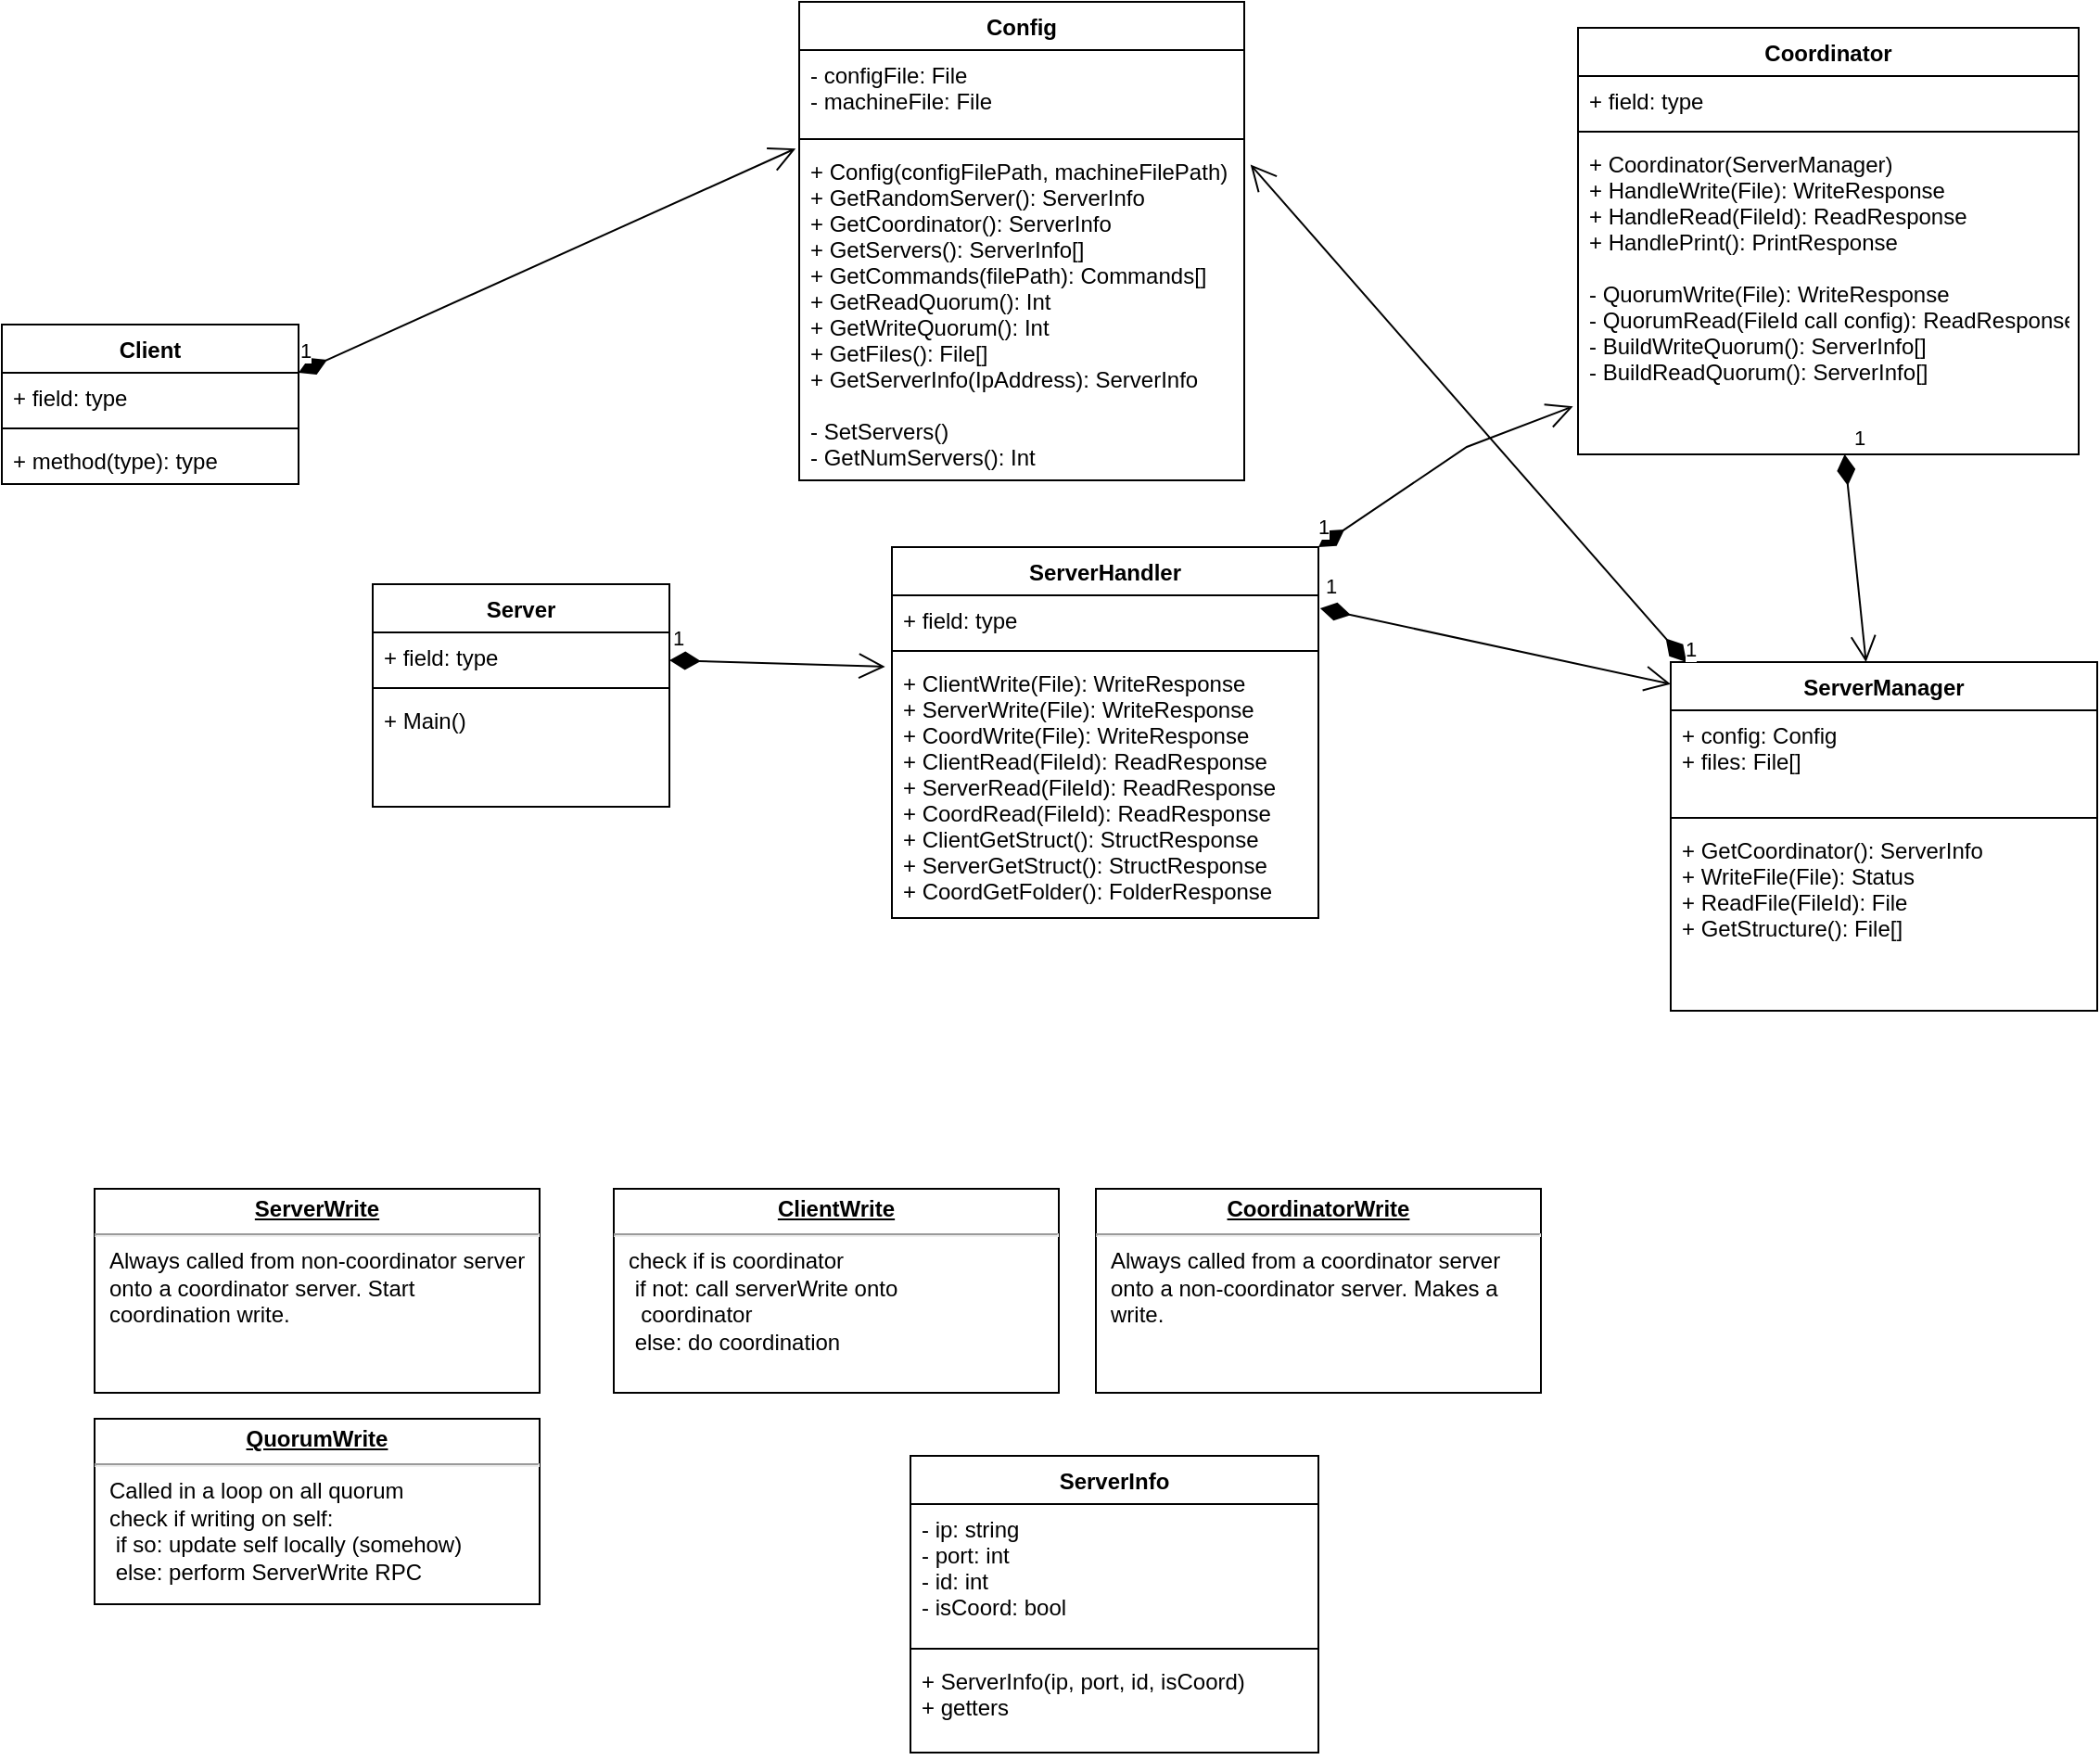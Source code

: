 <mxfile version="17.4.1" type="device"><diagram id="Bppl6WhwYldubE2SeQ56" name="Page-1"><mxGraphModel dx="325" dy="216" grid="1" gridSize="10" guides="1" tooltips="1" connect="1" arrows="1" fold="1" page="1" pageScale="1" pageWidth="850" pageHeight="1100" math="0" shadow="0"><root><mxCell id="0"/><mxCell id="1" parent="0"/><mxCell id="kR7GLbb9H5WtAhewB0m8-1" value="ServerHandler&#xa;" style="swimlane;fontStyle=1;align=center;verticalAlign=top;childLayout=stackLayout;horizontal=1;startSize=26;horizontalStack=0;resizeParent=1;resizeParentMax=0;resizeLast=0;collapsible=1;marginBottom=0;" parent="1" vertex="1"><mxGeometry x="510" y="394" width="230" height="200" as="geometry"/></mxCell><mxCell id="kR7GLbb9H5WtAhewB0m8-2" value="+ field: type" style="text;strokeColor=none;fillColor=none;align=left;verticalAlign=top;spacingLeft=4;spacingRight=4;overflow=hidden;rotatable=0;points=[[0,0.5],[1,0.5]];portConstraint=eastwest;" parent="kR7GLbb9H5WtAhewB0m8-1" vertex="1"><mxGeometry y="26" width="230" height="26" as="geometry"/></mxCell><mxCell id="kR7GLbb9H5WtAhewB0m8-3" value="" style="line;strokeWidth=1;fillColor=none;align=left;verticalAlign=middle;spacingTop=-1;spacingLeft=3;spacingRight=3;rotatable=0;labelPosition=right;points=[];portConstraint=eastwest;" parent="kR7GLbb9H5WtAhewB0m8-1" vertex="1"><mxGeometry y="52" width="230" height="8" as="geometry"/></mxCell><mxCell id="kR7GLbb9H5WtAhewB0m8-4" value="+ ClientWrite(File): WriteResponse &#xa;+ ServerWrite(File): WriteResponse&#xa;+ CoordWrite(File): WriteResponse&#xa;+ ClientRead(FileId): ReadResponse&#xa;+ ServerRead(FileId): ReadResponse&#xa;+ CoordRead(FileId): ReadResponse&#xa;+ ClientGetStruct(): StructResponse&#xa;+ ServerGetStruct(): StructResponse&#xa;+ CoordGetFolder(): FolderResponse" style="text;strokeColor=none;fillColor=none;align=left;verticalAlign=top;spacingLeft=4;spacingRight=4;overflow=hidden;rotatable=0;points=[[0,0.5],[1,0.5]];portConstraint=eastwest;" parent="kR7GLbb9H5WtAhewB0m8-1" vertex="1"><mxGeometry y="60" width="230" height="140" as="geometry"/></mxCell><mxCell id="kR7GLbb9H5WtAhewB0m8-5" value="Client" style="swimlane;fontStyle=1;align=center;verticalAlign=top;childLayout=stackLayout;horizontal=1;startSize=26;horizontalStack=0;resizeParent=1;resizeParentMax=0;resizeLast=0;collapsible=1;marginBottom=0;" parent="1" vertex="1"><mxGeometry x="30" y="274" width="160" height="86" as="geometry"/></mxCell><mxCell id="kR7GLbb9H5WtAhewB0m8-6" value="+ field: type" style="text;strokeColor=none;fillColor=none;align=left;verticalAlign=top;spacingLeft=4;spacingRight=4;overflow=hidden;rotatable=0;points=[[0,0.5],[1,0.5]];portConstraint=eastwest;" parent="kR7GLbb9H5WtAhewB0m8-5" vertex="1"><mxGeometry y="26" width="160" height="26" as="geometry"/></mxCell><mxCell id="kR7GLbb9H5WtAhewB0m8-7" value="" style="line;strokeWidth=1;fillColor=none;align=left;verticalAlign=middle;spacingTop=-1;spacingLeft=3;spacingRight=3;rotatable=0;labelPosition=right;points=[];portConstraint=eastwest;" parent="kR7GLbb9H5WtAhewB0m8-5" vertex="1"><mxGeometry y="52" width="160" height="8" as="geometry"/></mxCell><mxCell id="kR7GLbb9H5WtAhewB0m8-8" value="+ method(type): type" style="text;strokeColor=none;fillColor=none;align=left;verticalAlign=top;spacingLeft=4;spacingRight=4;overflow=hidden;rotatable=0;points=[[0,0.5],[1,0.5]];portConstraint=eastwest;" parent="kR7GLbb9H5WtAhewB0m8-5" vertex="1"><mxGeometry y="60" width="160" height="26" as="geometry"/></mxCell><mxCell id="kR7GLbb9H5WtAhewB0m8-9" value="Coordinator" style="swimlane;fontStyle=1;align=center;verticalAlign=top;childLayout=stackLayout;horizontal=1;startSize=26;horizontalStack=0;resizeParent=1;resizeParentMax=0;resizeLast=0;collapsible=1;marginBottom=0;" parent="1" vertex="1"><mxGeometry x="880" y="114" width="270" height="230" as="geometry"/></mxCell><mxCell id="kR7GLbb9H5WtAhewB0m8-10" value="+ field: type" style="text;strokeColor=none;fillColor=none;align=left;verticalAlign=top;spacingLeft=4;spacingRight=4;overflow=hidden;rotatable=0;points=[[0,0.5],[1,0.5]];portConstraint=eastwest;" parent="kR7GLbb9H5WtAhewB0m8-9" vertex="1"><mxGeometry y="26" width="270" height="26" as="geometry"/></mxCell><mxCell id="kR7GLbb9H5WtAhewB0m8-11" value="" style="line;strokeWidth=1;fillColor=none;align=left;verticalAlign=middle;spacingTop=-1;spacingLeft=3;spacingRight=3;rotatable=0;labelPosition=right;points=[];portConstraint=eastwest;" parent="kR7GLbb9H5WtAhewB0m8-9" vertex="1"><mxGeometry y="52" width="270" height="8" as="geometry"/></mxCell><mxCell id="kR7GLbb9H5WtAhewB0m8-12" value="+ Coordinator(ServerManager)&#xa;+ HandleWrite(File): WriteResponse&#xa;+ HandleRead(FileId): ReadResponse&#xa;+ HandlePrint(): PrintResponse&#xa;&#xa;- QuorumWrite(File): WriteResponse&#xa;- QuorumRead(FileId call config): ReadResponse&#xa;- BuildWriteQuorum(): ServerInfo[]&#xa;- BuildReadQuorum(): ServerInfo[]&#xa;" style="text;strokeColor=none;fillColor=none;align=left;verticalAlign=top;spacingLeft=4;spacingRight=4;overflow=hidden;rotatable=0;points=[[0,0.5],[1,0.5]];portConstraint=eastwest;" parent="kR7GLbb9H5WtAhewB0m8-9" vertex="1"><mxGeometry y="60" width="270" height="170" as="geometry"/></mxCell><mxCell id="kR7GLbb9H5WtAhewB0m8-16" value="Server" style="swimlane;fontStyle=1;align=center;verticalAlign=top;childLayout=stackLayout;horizontal=1;startSize=26;horizontalStack=0;resizeParent=1;resizeParentMax=0;resizeLast=0;collapsible=1;marginBottom=0;" parent="1" vertex="1"><mxGeometry x="230" y="414" width="160" height="120" as="geometry"/></mxCell><mxCell id="kR7GLbb9H5WtAhewB0m8-17" value="+ field: type" style="text;strokeColor=none;fillColor=none;align=left;verticalAlign=top;spacingLeft=4;spacingRight=4;overflow=hidden;rotatable=0;points=[[0,0.5],[1,0.5]];portConstraint=eastwest;" parent="kR7GLbb9H5WtAhewB0m8-16" vertex="1"><mxGeometry y="26" width="160" height="26" as="geometry"/></mxCell><mxCell id="kR7GLbb9H5WtAhewB0m8-18" value="" style="line;strokeWidth=1;fillColor=none;align=left;verticalAlign=middle;spacingTop=-1;spacingLeft=3;spacingRight=3;rotatable=0;labelPosition=right;points=[];portConstraint=eastwest;" parent="kR7GLbb9H5WtAhewB0m8-16" vertex="1"><mxGeometry y="52" width="160" height="8" as="geometry"/></mxCell><mxCell id="kR7GLbb9H5WtAhewB0m8-19" value="+ Main()" style="text;strokeColor=none;fillColor=none;align=left;verticalAlign=top;spacingLeft=4;spacingRight=4;overflow=hidden;rotatable=0;points=[[0,0.5],[1,0.5]];portConstraint=eastwest;" parent="kR7GLbb9H5WtAhewB0m8-16" vertex="1"><mxGeometry y="60" width="160" height="60" as="geometry"/></mxCell><mxCell id="kR7GLbb9H5WtAhewB0m8-20" value="1" style="endArrow=open;html=1;endSize=12;startArrow=diamondThin;startSize=14;startFill=1;align=left;verticalAlign=bottom;rounded=0;entryX=-0.016;entryY=0.032;entryDx=0;entryDy=0;entryPerimeter=0;" parent="1" target="kR7GLbb9H5WtAhewB0m8-4" edge="1"><mxGeometry x="-1" y="3" relative="1" as="geometry"><mxPoint x="389.998" y="455.0" as="sourcePoint"/><mxPoint x="429.34" y="254" as="targetPoint"/></mxGeometry></mxCell><mxCell id="2d_RrzqYVR3t4jyTf96W-2" value="&lt;p style=&quot;margin: 0px ; margin-top: 4px ; text-align: center ; text-decoration: underline&quot;&gt;&lt;b&gt;ServerWrite&lt;/b&gt;&lt;/p&gt;&lt;hr&gt;&lt;p style=&quot;margin: 0px ; margin-left: 8px&quot;&gt;Always called from non-coordinator server&lt;/p&gt;&lt;p style=&quot;margin: 0px ; margin-left: 8px&quot;&gt;onto a coordinator server. Start&amp;nbsp;&lt;/p&gt;&lt;p style=&quot;margin: 0px ; margin-left: 8px&quot;&gt;coordination write.&lt;/p&gt;&lt;p style=&quot;margin: 0px ; margin-left: 8px&quot;&gt;&lt;span style=&quot;white-space: pre&quot;&gt;&lt;br&gt;&lt;/span&gt;&lt;/p&gt;" style="verticalAlign=top;align=left;overflow=fill;fontSize=12;fontFamily=Helvetica;html=1;" vertex="1" parent="1"><mxGeometry x="80" y="740" width="240" height="110" as="geometry"/></mxCell><mxCell id="2d_RrzqYVR3t4jyTf96W-4" value="&lt;p style=&quot;margin: 0px ; margin-top: 4px ; text-align: center ; text-decoration: underline&quot;&gt;&lt;b&gt;ClientWrite&lt;/b&gt;&lt;/p&gt;&lt;hr&gt;&lt;p style=&quot;margin: 0px ; margin-left: 8px&quot;&gt;check if is coordinator&lt;/p&gt;&lt;p style=&quot;margin: 0px ; margin-left: 8px&quot;&gt;&lt;span style=&quot;white-space: pre&quot;&gt;	if not: call serverWrite onto&amp;nbsp;&lt;/span&gt;&lt;/p&gt;&lt;p style=&quot;margin: 0px ; margin-left: 8px&quot;&gt;&lt;span style=&quot;white-space: pre&quot;&gt;&lt;span style=&quot;white-space: pre&quot;&gt;	&lt;span style=&quot;white-space: pre&quot;&gt;	coordinator&lt;/span&gt;&lt;/span&gt;&lt;/span&gt;&lt;/p&gt;&lt;p style=&quot;margin: 0px ; margin-left: 8px&quot;&gt;&lt;span style=&quot;white-space: pre&quot;&gt;&lt;span style=&quot;white-space: pre&quot;&gt;	else: do coordination&lt;/span&gt;&lt;br&gt;&lt;/span&gt;&lt;br&gt;&lt;/p&gt;" style="verticalAlign=top;align=left;overflow=fill;fontSize=12;fontFamily=Helvetica;html=1;" vertex="1" parent="1"><mxGeometry x="360" y="740" width="240" height="110" as="geometry"/></mxCell><mxCell id="2d_RrzqYVR3t4jyTf96W-5" value="&lt;p style=&quot;margin: 0px ; margin-top: 4px ; text-align: center ; text-decoration: underline&quot;&gt;&lt;b&gt;QuorumWrite&lt;/b&gt;&lt;/p&gt;&lt;hr&gt;&lt;p style=&quot;margin: 0px ; margin-left: 8px&quot;&gt;Called in a loop on all quorum&lt;/p&gt;&lt;p style=&quot;margin: 0px ; margin-left: 8px&quot;&gt;check if writing on self:&lt;/p&gt;&lt;p style=&quot;margin: 0px ; margin-left: 8px&quot;&gt;&lt;span style=&quot;white-space: pre&quot;&gt;	if so: update self locally (somehow)&lt;/span&gt;&lt;br&gt;&lt;/p&gt;&lt;p style=&quot;margin: 0px ; margin-left: 8px&quot;&gt;&lt;span style=&quot;white-space: pre&quot;&gt;&lt;span style=&quot;white-space: pre&quot;&gt;	else: perform ServerWrite RPC&lt;/span&gt;&lt;br&gt;&lt;/span&gt;&lt;/p&gt;&lt;p style=&quot;margin: 0px ; margin-left: 8px&quot;&gt;&lt;span style=&quot;white-space: pre&quot;&gt;&lt;br&gt;&lt;/span&gt;&lt;/p&gt;" style="verticalAlign=top;align=left;overflow=fill;fontSize=12;fontFamily=Helvetica;html=1;" vertex="1" parent="1"><mxGeometry x="80" y="864" width="240" height="100" as="geometry"/></mxCell><mxCell id="2d_RrzqYVR3t4jyTf96W-6" value="&lt;p style=&quot;margin: 0px ; margin-top: 4px ; text-align: center ; text-decoration: underline&quot;&gt;&lt;b&gt;CoordinatorWrite&lt;/b&gt;&lt;/p&gt;&lt;hr&gt;&lt;p style=&quot;margin: 0px ; margin-left: 8px&quot;&gt;Always called from a coordinator server&lt;/p&gt;&lt;p style=&quot;margin: 0px ; margin-left: 8px&quot;&gt;onto a non-coordinator server. Makes a&lt;/p&gt;&lt;p style=&quot;margin: 0px ; margin-left: 8px&quot;&gt;write.&lt;/p&gt;&lt;p style=&quot;margin: 0px ; margin-left: 8px&quot;&gt;&lt;span style=&quot;white-space: pre&quot;&gt;&lt;br&gt;&lt;/span&gt;&lt;/p&gt;" style="verticalAlign=top;align=left;overflow=fill;fontSize=12;fontFamily=Helvetica;html=1;" vertex="1" parent="1"><mxGeometry x="620" y="740" width="240" height="110" as="geometry"/></mxCell><mxCell id="2d_RrzqYVR3t4jyTf96W-7" value="Config" style="swimlane;fontStyle=1;align=center;verticalAlign=top;childLayout=stackLayout;horizontal=1;startSize=26;horizontalStack=0;resizeParent=1;resizeParentMax=0;resizeLast=0;collapsible=1;marginBottom=0;" vertex="1" parent="1"><mxGeometry x="460" y="100" width="240" height="258" as="geometry"/></mxCell><mxCell id="2d_RrzqYVR3t4jyTf96W-8" value="- configFile: File&#xa;- machineFile: File" style="text;strokeColor=none;fillColor=none;align=left;verticalAlign=top;spacingLeft=4;spacingRight=4;overflow=hidden;rotatable=0;points=[[0,0.5],[1,0.5]];portConstraint=eastwest;" vertex="1" parent="2d_RrzqYVR3t4jyTf96W-7"><mxGeometry y="26" width="240" height="44" as="geometry"/></mxCell><mxCell id="2d_RrzqYVR3t4jyTf96W-9" value="" style="line;strokeWidth=1;fillColor=none;align=left;verticalAlign=middle;spacingTop=-1;spacingLeft=3;spacingRight=3;rotatable=0;labelPosition=right;points=[];portConstraint=eastwest;" vertex="1" parent="2d_RrzqYVR3t4jyTf96W-7"><mxGeometry y="70" width="240" height="8" as="geometry"/></mxCell><mxCell id="2d_RrzqYVR3t4jyTf96W-10" value="+ Config(configFilePath, machineFilePath)&#xa;+ GetRandomServer(): ServerInfo&#xa;+ GetCoordinator(): ServerInfo&#xa;+ GetServers(): ServerInfo[]&#xa;+ GetCommands(filePath): Commands[]&#xa;+ GetReadQuorum(): Int&#xa;+ GetWriteQuorum(): Int&#xa;+ GetFiles(): File[]&#xa;+ GetServerInfo(IpAddress): ServerInfo&#xa;&#xa;- SetServers()&#xa;- GetNumServers(): Int" style="text;strokeColor=none;fillColor=none;align=left;verticalAlign=top;spacingLeft=4;spacingRight=4;overflow=hidden;rotatable=0;points=[[0,0.5],[1,0.5]];portConstraint=eastwest;" vertex="1" parent="2d_RrzqYVR3t4jyTf96W-7"><mxGeometry y="78" width="240" height="180" as="geometry"/></mxCell><mxCell id="2d_RrzqYVR3t4jyTf96W-11" value="1" style="endArrow=open;html=1;endSize=12;startArrow=diamondThin;startSize=14;startFill=1;align=left;verticalAlign=bottom;rounded=0;entryX=-0.008;entryY=0.006;entryDx=0;entryDy=0;entryPerimeter=0;" edge="1" parent="1" source="kR7GLbb9H5WtAhewB0m8-6" target="2d_RrzqYVR3t4jyTf96W-10"><mxGeometry x="-1" y="3" relative="1" as="geometry"><mxPoint x="230.48" y="313.198" as="sourcePoint"/><mxPoint x="346.32" y="298.1" as="targetPoint"/><Array as="points"><mxPoint x="190" y="300"/></Array></mxGeometry></mxCell><mxCell id="2d_RrzqYVR3t4jyTf96W-12" value="1" style="endArrow=open;html=1;endSize=12;startArrow=diamondThin;startSize=14;startFill=1;align=left;verticalAlign=bottom;rounded=0;exitX=1.004;exitY=0.269;exitDx=0;exitDy=0;exitPerimeter=0;entryX=0;entryY=0.063;entryDx=0;entryDy=0;entryPerimeter=0;" edge="1" parent="1" source="kR7GLbb9H5WtAhewB0m8-2" target="2d_RrzqYVR3t4jyTf96W-13"><mxGeometry x="-1" y="3" relative="1" as="geometry"><mxPoint x="833.678" y="391.8" as="sourcePoint"/><mxPoint x="810" y="364" as="targetPoint"/></mxGeometry></mxCell><mxCell id="2d_RrzqYVR3t4jyTf96W-13" value="ServerManager" style="swimlane;fontStyle=1;align=center;verticalAlign=top;childLayout=stackLayout;horizontal=1;startSize=26;horizontalStack=0;resizeParent=1;resizeParentMax=0;resizeLast=0;collapsible=1;marginBottom=0;" vertex="1" parent="1"><mxGeometry x="930" y="456" width="230" height="188" as="geometry"/></mxCell><mxCell id="2d_RrzqYVR3t4jyTf96W-14" value="+ config: Config&#xa;+ files: File[]" style="text;strokeColor=none;fillColor=none;align=left;verticalAlign=top;spacingLeft=4;spacingRight=4;overflow=hidden;rotatable=0;points=[[0,0.5],[1,0.5]];portConstraint=eastwest;" vertex="1" parent="2d_RrzqYVR3t4jyTf96W-13"><mxGeometry y="26" width="230" height="54" as="geometry"/></mxCell><mxCell id="2d_RrzqYVR3t4jyTf96W-15" value="" style="line;strokeWidth=1;fillColor=none;align=left;verticalAlign=middle;spacingTop=-1;spacingLeft=3;spacingRight=3;rotatable=0;labelPosition=right;points=[];portConstraint=eastwest;" vertex="1" parent="2d_RrzqYVR3t4jyTf96W-13"><mxGeometry y="80" width="230" height="8" as="geometry"/></mxCell><mxCell id="2d_RrzqYVR3t4jyTf96W-16" value="+ GetCoordinator(): ServerInfo&#xa;+ WriteFile(File): Status&#xa;+ ReadFile(FileId): File&#xa;+ GetStructure(): File[]" style="text;strokeColor=none;fillColor=none;align=left;verticalAlign=top;spacingLeft=4;spacingRight=4;overflow=hidden;rotatable=0;points=[[0,0.5],[1,0.5]];portConstraint=eastwest;" vertex="1" parent="2d_RrzqYVR3t4jyTf96W-13"><mxGeometry y="88" width="230" height="100" as="geometry"/></mxCell><mxCell id="2d_RrzqYVR3t4jyTf96W-18" value="1" style="endArrow=open;html=1;endSize=12;startArrow=diamondThin;startSize=14;startFill=1;align=left;verticalAlign=bottom;rounded=0;exitX=0.037;exitY=0;exitDx=0;exitDy=0;exitPerimeter=0;entryX=1.014;entryY=0.054;entryDx=0;entryDy=0;entryPerimeter=0;" edge="1" parent="1" source="2d_RrzqYVR3t4jyTf96W-13" target="2d_RrzqYVR3t4jyTf96W-10"><mxGeometry x="-1" y="3" relative="1" as="geometry"><mxPoint x="840.0" y="394.004" as="sourcePoint"/><mxPoint x="939.08" y="371.09" as="targetPoint"/></mxGeometry></mxCell><mxCell id="2d_RrzqYVR3t4jyTf96W-19" value="ServerInfo" style="swimlane;fontStyle=1;align=center;verticalAlign=top;childLayout=stackLayout;horizontal=1;startSize=26;horizontalStack=0;resizeParent=1;resizeParentMax=0;resizeLast=0;collapsible=1;marginBottom=0;" vertex="1" parent="1"><mxGeometry x="520" y="884" width="220" height="160" as="geometry"/></mxCell><mxCell id="2d_RrzqYVR3t4jyTf96W-20" value="- ip: string&#xa;- port: int&#xa;- id: int&#xa;- isCoord: bool" style="text;strokeColor=none;fillColor=none;align=left;verticalAlign=top;spacingLeft=4;spacingRight=4;overflow=hidden;rotatable=0;points=[[0,0.5],[1,0.5]];portConstraint=eastwest;" vertex="1" parent="2d_RrzqYVR3t4jyTf96W-19"><mxGeometry y="26" width="220" height="74" as="geometry"/></mxCell><mxCell id="2d_RrzqYVR3t4jyTf96W-21" value="" style="line;strokeWidth=1;fillColor=none;align=left;verticalAlign=middle;spacingTop=-1;spacingLeft=3;spacingRight=3;rotatable=0;labelPosition=right;points=[];portConstraint=eastwest;" vertex="1" parent="2d_RrzqYVR3t4jyTf96W-19"><mxGeometry y="100" width="220" height="8" as="geometry"/></mxCell><mxCell id="2d_RrzqYVR3t4jyTf96W-22" value="+ ServerInfo(ip, port, id, isCoord)&#xa;+ getters" style="text;strokeColor=none;fillColor=none;align=left;verticalAlign=top;spacingLeft=4;spacingRight=4;overflow=hidden;rotatable=0;points=[[0,0.5],[1,0.5]];portConstraint=eastwest;" vertex="1" parent="2d_RrzqYVR3t4jyTf96W-19"><mxGeometry y="108" width="220" height="52" as="geometry"/></mxCell><mxCell id="2d_RrzqYVR3t4jyTf96W-29" value="1" style="endArrow=open;html=1;endSize=12;startArrow=diamondThin;startSize=14;startFill=1;align=left;verticalAlign=bottom;rounded=0;entryX=-0.01;entryY=0.848;entryDx=0;entryDy=0;entryPerimeter=0;exitX=1;exitY=0;exitDx=0;exitDy=0;" edge="1" parent="1" source="kR7GLbb9H5WtAhewB0m8-1" target="kR7GLbb9H5WtAhewB0m8-12"><mxGeometry x="-1" y="3" relative="1" as="geometry"><mxPoint x="920" y="400" as="sourcePoint"/><mxPoint x="839.08" y="380.0" as="targetPoint"/><Array as="points"><mxPoint x="820" y="340"/></Array></mxGeometry></mxCell><mxCell id="2d_RrzqYVR3t4jyTf96W-30" value="1" style="endArrow=open;html=1;endSize=12;startArrow=diamondThin;startSize=14;startFill=1;align=left;verticalAlign=bottom;rounded=0;" edge="1" parent="1" source="kR7GLbb9H5WtAhewB0m8-12" target="2d_RrzqYVR3t4jyTf96W-13"><mxGeometry x="-1" y="3" relative="1" as="geometry"><mxPoint x="995.15" y="386.44" as="sourcePoint"/><mxPoint x="790.0" y="160.0" as="targetPoint"/></mxGeometry></mxCell></root></mxGraphModel></diagram></mxfile>